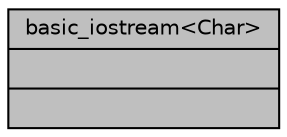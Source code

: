 digraph "basic_iostream&lt;Char&gt;"
{
 // INTERACTIVE_SVG=YES
  bgcolor="transparent";
  edge [fontname="Helvetica",fontsize="10",labelfontname="Helvetica",labelfontsize="10"];
  node [fontname="Helvetica",fontsize="10",shape=record];
  Node1 [label="{basic_iostream\<Char\>\n||}",height=0.2,width=0.4,color="black", fillcolor="grey75", style="filled", fontcolor="black"];
}
